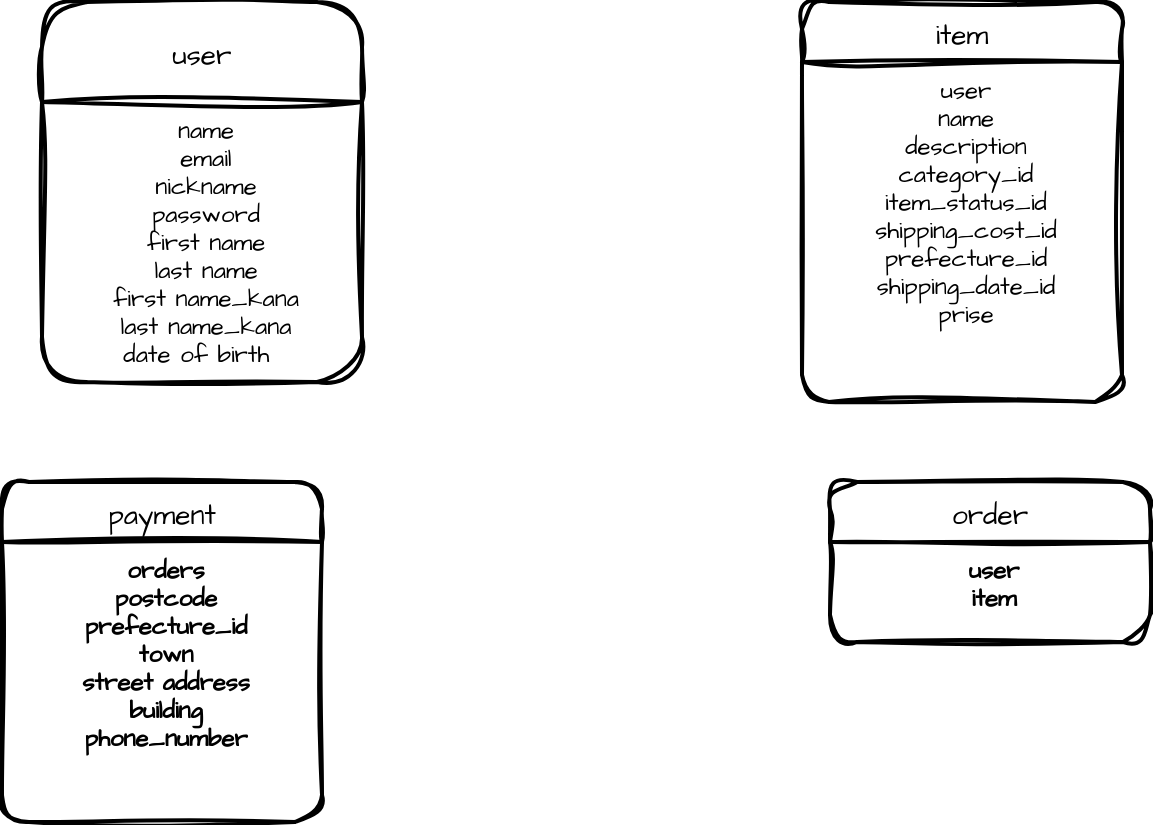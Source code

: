 <mxfile>
    <diagram id="kIYCg4qn53BQPxz0IwX7" name="ページ1">
        <mxGraphModel dx="1546" dy="537" grid="1" gridSize="10" guides="1" tooltips="1" connect="1" arrows="1" fold="1" page="1" pageScale="1" pageWidth="827" pageHeight="1169" math="0" shadow="0">
            <root>
                <mxCell id="0"/>
                <mxCell id="1" parent="0"/>
                <mxCell id="66" value="user" style="swimlane;childLayout=stackLayout;horizontal=1;startSize=50;horizontalStack=0;rounded=1;fontSize=14;fontStyle=0;strokeWidth=2;resizeParent=0;resizeLast=1;shadow=0;dashed=0;align=center;sketch=1;curveFitting=1;jiggle=2;fontFamily=Architects Daughter;fontSource=https%3A%2F%2Ffonts.googleapis.com%2Fcss%3Ffamily%3DArchitects%2BDaughter;" vertex="1" parent="1">
                    <mxGeometry x="20" y="40" width="160" height="190" as="geometry"/>
                </mxCell>
                <mxCell id="67" value="name&#10;email&#10;nickname&#10;password&#10;first name&#10;last name&#10;first name_kana&#10;last name_kana&#10;date of birth  &#10;" style="align=center;strokeColor=none;fillColor=none;spacingLeft=4;fontSize=12;verticalAlign=top;resizable=0;rotatable=0;part=1;sketch=1;curveFitting=1;jiggle=2;fontFamily=Architects Daughter;fontSource=https%3A%2F%2Ffonts.googleapis.com%2Fcss%3Ffamily%3DArchitects%2BDaughter;" vertex="1" parent="66">
                    <mxGeometry y="50" width="160" height="140" as="geometry"/>
                </mxCell>
                <mxCell id="68" value="item" style="swimlane;childLayout=stackLayout;horizontal=1;startSize=30;horizontalStack=0;rounded=1;fontSize=14;fontStyle=0;strokeWidth=2;resizeParent=0;resizeLast=1;shadow=0;dashed=0;align=center;sketch=1;curveFitting=1;jiggle=2;fontFamily=Architects Daughter;fontSource=https%3A%2F%2Ffonts.googleapis.com%2Fcss%3Ffamily%3DArchitects%2BDaughter;" vertex="1" parent="1">
                    <mxGeometry x="400" y="40" width="160" height="200" as="geometry"/>
                </mxCell>
                <mxCell id="70" value="user&#10;name&#10;description&#10;category_id&#10;item_status_id&#10;shipping_cost_id&#10;prefecture_id&#10;shipping_date_id&#10;prise" style="align=center;strokeColor=none;fillColor=none;spacingLeft=4;fontSize=12;verticalAlign=top;resizable=0;rotatable=0;part=1;fontStyle=0;sketch=1;curveFitting=1;jiggle=2;fontFamily=Architects Daughter;fontSource=https%3A%2F%2Ffonts.googleapis.com%2Fcss%3Ffamily%3DArchitects%2BDaughter;" vertex="1" parent="68">
                    <mxGeometry y="30" width="160" height="170" as="geometry"/>
                </mxCell>
                <mxCell id="76" value="order" style="swimlane;childLayout=stackLayout;horizontal=1;startSize=30;horizontalStack=0;rounded=1;fontSize=14;fontStyle=0;strokeWidth=2;resizeParent=0;resizeLast=1;shadow=0;dashed=0;align=center;sketch=1;hachureGap=4;jiggle=2;curveFitting=1;fontFamily=Architects Daughter;fontSource=https%3A%2F%2Ffonts.googleapis.com%2Fcss%3Ffamily%3DArchitects%2BDaughter;" vertex="1" parent="1">
                    <mxGeometry x="414" y="280" width="160" height="80" as="geometry"/>
                </mxCell>
                <mxCell id="77" value="user&#10;item&#10;" style="align=center;strokeColor=none;fillColor=none;spacingLeft=4;fontSize=12;verticalAlign=top;resizable=0;rotatable=0;part=1;sketch=1;hachureGap=4;jiggle=2;curveFitting=1;fontFamily=Architects Daughter;fontSource=https%3A%2F%2Ffonts.googleapis.com%2Fcss%3Ffamily%3DArchitects%2BDaughter;fontStyle=1" vertex="1" parent="76">
                    <mxGeometry y="30" width="160" height="50" as="geometry"/>
                </mxCell>
                <mxCell id="78" value="payment" style="swimlane;childLayout=stackLayout;horizontal=1;startSize=30;horizontalStack=0;rounded=1;fontSize=14;fontStyle=0;strokeWidth=2;resizeParent=0;resizeLast=1;shadow=0;dashed=0;align=center;sketch=1;hachureGap=4;jiggle=2;curveFitting=1;fontFamily=Architects Daughter;fontSource=https%3A%2F%2Ffonts.googleapis.com%2Fcss%3Ffamily%3DArchitects%2BDaughter;" vertex="1" parent="1">
                    <mxGeometry y="280" width="160" height="170" as="geometry"/>
                </mxCell>
                <mxCell id="79" value="orders&#10;postcode&#10;prefecture_id&#10;town&#10;street address&#10;building&#10;phone_number&#10;" style="align=center;strokeColor=none;fillColor=none;spacingLeft=4;fontSize=12;verticalAlign=top;resizable=0;rotatable=0;part=1;sketch=1;hachureGap=4;jiggle=2;curveFitting=1;fontFamily=Architects Daughter;fontSource=https%3A%2F%2Ffonts.googleapis.com%2Fcss%3Ffamily%3DArchitects%2BDaughter;fontStyle=1" vertex="1" parent="78">
                    <mxGeometry y="30" width="160" height="140" as="geometry"/>
                </mxCell>
            </root>
        </mxGraphModel>
    </diagram>
</mxfile>